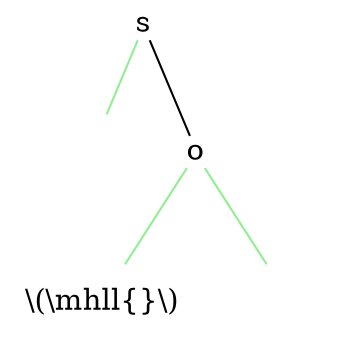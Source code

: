 graph {
	size="4,4"
	0 [label=s shape=plain]
	1 [label="" shape=none]
	0 -- 1 [color=lightgreen]
	2 [label=o shape=plain]
	0 -- 2
	3 [label="\\(\\mhll{}\\)" shape=none]
	2 -- 3 [color=lightgreen]
	4 [label="" shape=none]
	2 -- 4 [color=lightgreen]
}
